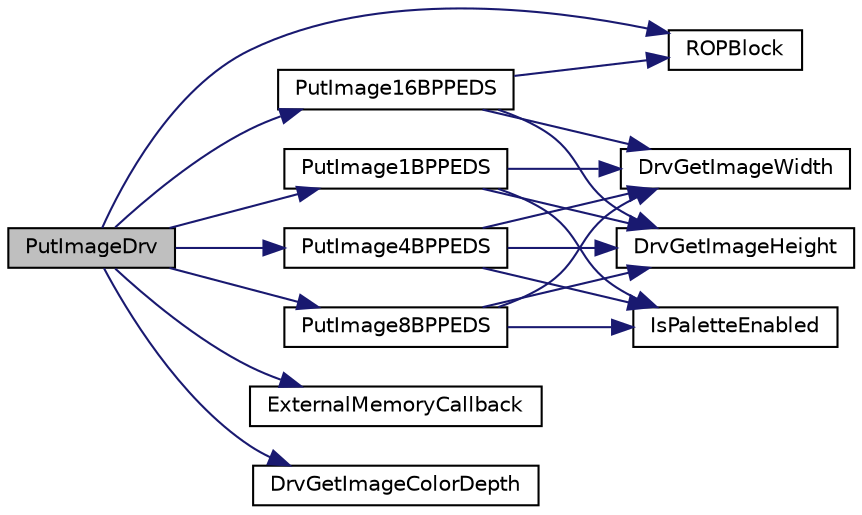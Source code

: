 digraph "PutImageDrv"
{
  edge [fontname="Helvetica",fontsize="10",labelfontname="Helvetica",labelfontsize="10"];
  node [fontname="Helvetica",fontsize="10",shape=record];
  rankdir="LR";
  Node1 [label="PutImageDrv",height=0.2,width=0.4,color="black", fillcolor="grey75", style="filled", fontcolor="black"];
  Node1 -> Node2 [color="midnightblue",fontsize="10",style="solid"];
  Node2 [label="ROPBlock",height=0.2,width=0.4,color="black", fillcolor="white", style="filled",URL="$mchp_gfx_drv_8c.html#a0c6cf4c2bc9ef68c22b09f6ced12e887"];
  Node1 -> Node3 [color="midnightblue",fontsize="10",style="solid"];
  Node3 [label="ExternalMemoryCallback",height=0.2,width=0.4,color="black", fillcolor="white", style="filled",URL="$_primitive_8h.html#ae99cb247f7820909774ce7f4d345fc55"];
  Node1 -> Node4 [color="midnightblue",fontsize="10",style="solid"];
  Node4 [label="DrvGetImageColorDepth",height=0.2,width=0.4,color="black", fillcolor="white", style="filled",URL="$mchp_gfx_drv_8c.html#a8789e5b54f148a8f95277f12199ad908"];
  Node1 -> Node5 [color="midnightblue",fontsize="10",style="solid"];
  Node5 [label="PutImage1BPPEDS",height=0.2,width=0.4,color="black", fillcolor="white", style="filled",URL="$mchp_gfx_drv_8c.html#a4208b0edc173be1c383303a918036d21"];
  Node5 -> Node6 [color="midnightblue",fontsize="10",style="solid"];
  Node6 [label="DrvGetImageWidth",height=0.2,width=0.4,color="black", fillcolor="white", style="filled",URL="$mchp_gfx_drv_8c.html#a05ead627e39e37639c948aeb1b0055e2"];
  Node5 -> Node7 [color="midnightblue",fontsize="10",style="solid"];
  Node7 [label="DrvGetImageHeight",height=0.2,width=0.4,color="black", fillcolor="white", style="filled",URL="$mchp_gfx_drv_8c.html#a196ad1219f94614d21e8f7c20dfa9d54"];
  Node5 -> Node8 [color="midnightblue",fontsize="10",style="solid"];
  Node8 [label="IsPaletteEnabled",height=0.2,width=0.4,color="black", fillcolor="white", style="filled",URL="$mchp_gfx_drv_8c.html#a9c8f2ffee9f5da7b256c9d504b9524f3"];
  Node1 -> Node9 [color="midnightblue",fontsize="10",style="solid"];
  Node9 [label="PutImage4BPPEDS",height=0.2,width=0.4,color="black", fillcolor="white", style="filled",URL="$mchp_gfx_drv_8c.html#aa4f334e326f1e32b14b17588dedd6bc7"];
  Node9 -> Node6 [color="midnightblue",fontsize="10",style="solid"];
  Node9 -> Node7 [color="midnightblue",fontsize="10",style="solid"];
  Node9 -> Node8 [color="midnightblue",fontsize="10",style="solid"];
  Node1 -> Node10 [color="midnightblue",fontsize="10",style="solid"];
  Node10 [label="PutImage8BPPEDS",height=0.2,width=0.4,color="black", fillcolor="white", style="filled",URL="$mchp_gfx_drv_8c.html#a81bfde5cbdba014db52090c770cbf472"];
  Node10 -> Node6 [color="midnightblue",fontsize="10",style="solid"];
  Node10 -> Node7 [color="midnightblue",fontsize="10",style="solid"];
  Node10 -> Node8 [color="midnightblue",fontsize="10",style="solid"];
  Node1 -> Node11 [color="midnightblue",fontsize="10",style="solid"];
  Node11 [label="PutImage16BPPEDS",height=0.2,width=0.4,color="black", fillcolor="white", style="filled",URL="$mchp_gfx_drv_8c.html#a48026f6dba24749b390f5a671923da57"];
  Node11 -> Node6 [color="midnightblue",fontsize="10",style="solid"];
  Node11 -> Node7 [color="midnightblue",fontsize="10",style="solid"];
  Node11 -> Node2 [color="midnightblue",fontsize="10",style="solid"];
}
